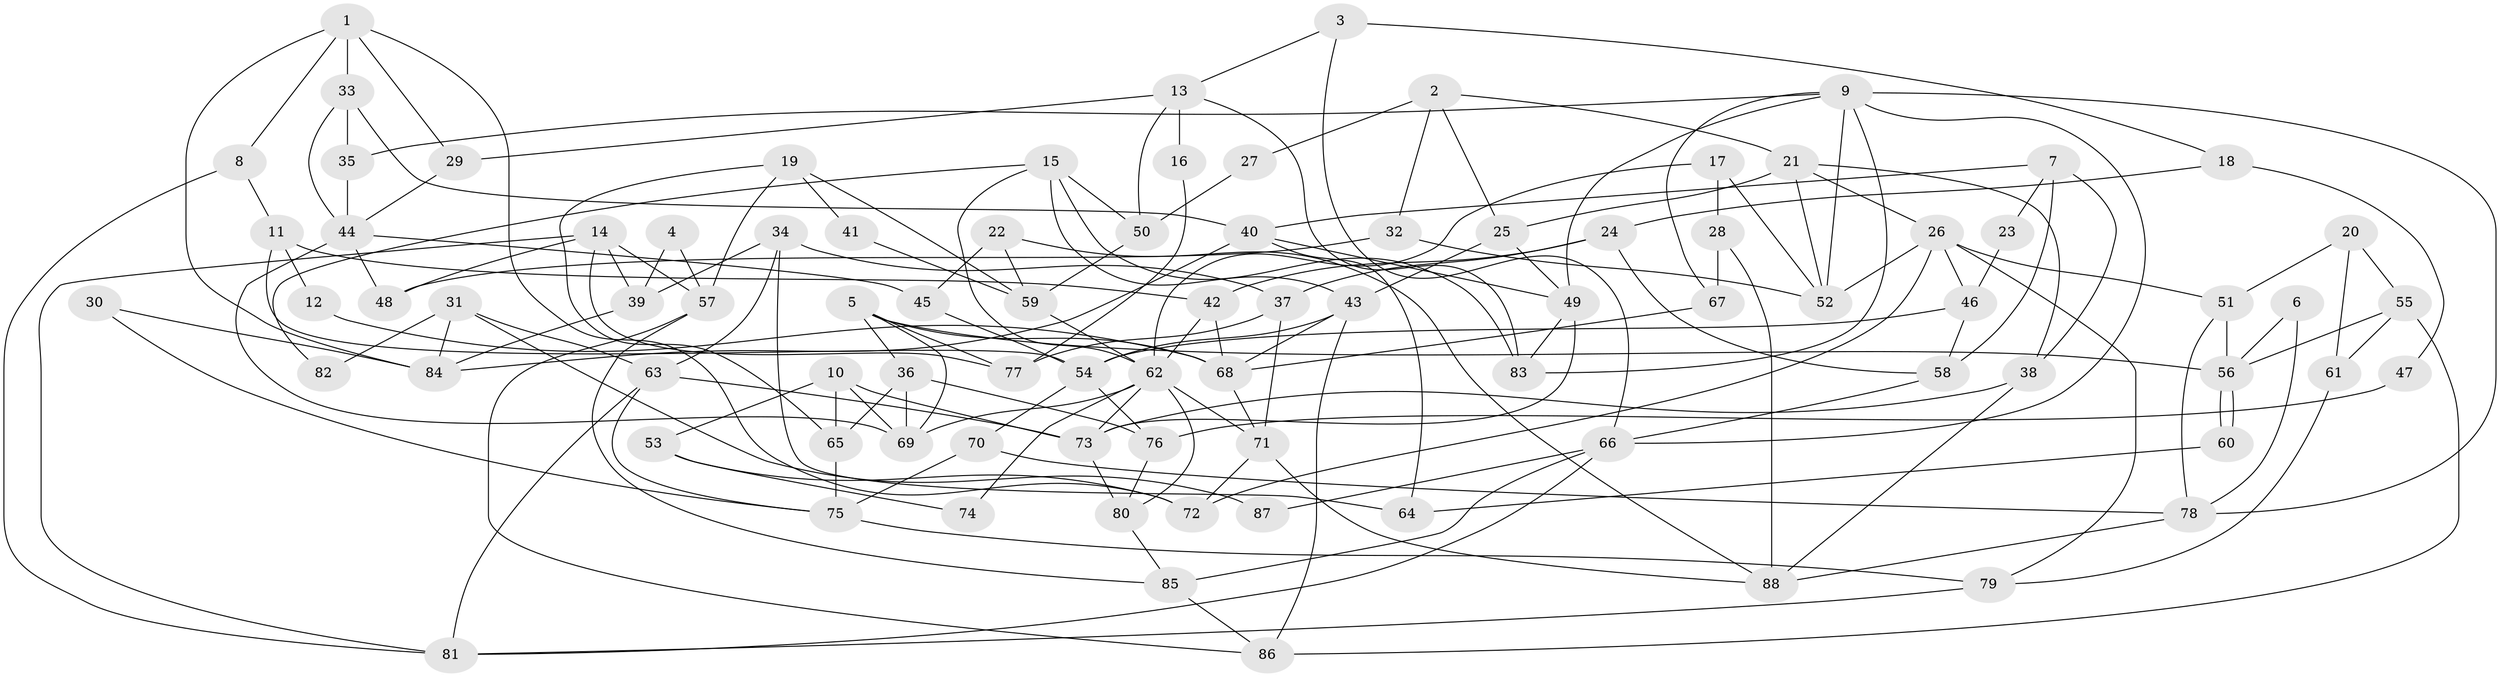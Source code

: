 // coarse degree distribution, {5: 0.20454545454545456, 3: 0.22727272727272727, 6: 0.11363636363636363, 4: 0.20454545454545456, 7: 0.09090909090909091, 9: 0.06818181818181818, 12: 0.022727272727272728, 8: 0.045454545454545456, 10: 0.022727272727272728}
// Generated by graph-tools (version 1.1) at 2025/37/03/04/25 23:37:01]
// undirected, 88 vertices, 176 edges
graph export_dot {
  node [color=gray90,style=filled];
  1;
  2;
  3;
  4;
  5;
  6;
  7;
  8;
  9;
  10;
  11;
  12;
  13;
  14;
  15;
  16;
  17;
  18;
  19;
  20;
  21;
  22;
  23;
  24;
  25;
  26;
  27;
  28;
  29;
  30;
  31;
  32;
  33;
  34;
  35;
  36;
  37;
  38;
  39;
  40;
  41;
  42;
  43;
  44;
  45;
  46;
  47;
  48;
  49;
  50;
  51;
  52;
  53;
  54;
  55;
  56;
  57;
  58;
  59;
  60;
  61;
  62;
  63;
  64;
  65;
  66;
  67;
  68;
  69;
  70;
  71;
  72;
  73;
  74;
  75;
  76;
  77;
  78;
  79;
  80;
  81;
  82;
  83;
  84;
  85;
  86;
  87;
  88;
  1 -- 33;
  1 -- 29;
  1 -- 8;
  1 -- 72;
  1 -- 84;
  2 -- 25;
  2 -- 21;
  2 -- 27;
  2 -- 32;
  3 -- 13;
  3 -- 66;
  3 -- 18;
  4 -- 39;
  4 -- 57;
  5 -- 69;
  5 -- 36;
  5 -- 56;
  5 -- 68;
  5 -- 77;
  6 -- 56;
  6 -- 78;
  7 -- 38;
  7 -- 40;
  7 -- 23;
  7 -- 58;
  8 -- 81;
  8 -- 11;
  9 -- 49;
  9 -- 78;
  9 -- 35;
  9 -- 52;
  9 -- 66;
  9 -- 67;
  9 -- 83;
  10 -- 73;
  10 -- 69;
  10 -- 53;
  10 -- 65;
  11 -- 54;
  11 -- 12;
  11 -- 42;
  12 -- 68;
  13 -- 83;
  13 -- 50;
  13 -- 16;
  13 -- 29;
  14 -- 77;
  14 -- 48;
  14 -- 39;
  14 -- 57;
  14 -- 81;
  15 -- 43;
  15 -- 62;
  15 -- 50;
  15 -- 82;
  15 -- 83;
  16 -- 77;
  17 -- 52;
  17 -- 62;
  17 -- 28;
  18 -- 24;
  18 -- 47;
  19 -- 59;
  19 -- 65;
  19 -- 41;
  19 -- 57;
  20 -- 55;
  20 -- 61;
  20 -- 51;
  21 -- 52;
  21 -- 26;
  21 -- 25;
  21 -- 38;
  22 -- 45;
  22 -- 88;
  22 -- 59;
  23 -- 46;
  24 -- 42;
  24 -- 58;
  24 -- 37;
  25 -- 43;
  25 -- 49;
  26 -- 51;
  26 -- 72;
  26 -- 46;
  26 -- 52;
  26 -- 79;
  27 -- 50;
  28 -- 88;
  28 -- 67;
  29 -- 44;
  30 -- 75;
  30 -- 84;
  31 -- 63;
  31 -- 84;
  31 -- 82;
  31 -- 87;
  32 -- 52;
  32 -- 48;
  33 -- 40;
  33 -- 35;
  33 -- 44;
  34 -- 37;
  34 -- 63;
  34 -- 39;
  34 -- 64;
  35 -- 44;
  36 -- 76;
  36 -- 65;
  36 -- 69;
  37 -- 71;
  37 -- 77;
  38 -- 73;
  38 -- 88;
  39 -- 84;
  40 -- 49;
  40 -- 84;
  40 -- 64;
  41 -- 59;
  42 -- 68;
  42 -- 62;
  43 -- 68;
  43 -- 86;
  43 -- 54;
  44 -- 69;
  44 -- 45;
  44 -- 48;
  45 -- 54;
  46 -- 58;
  46 -- 54;
  47 -- 76;
  49 -- 83;
  49 -- 73;
  50 -- 59;
  51 -- 56;
  51 -- 78;
  53 -- 72;
  53 -- 74;
  54 -- 70;
  54 -- 76;
  55 -- 86;
  55 -- 56;
  55 -- 61;
  56 -- 60;
  56 -- 60;
  57 -- 85;
  57 -- 86;
  58 -- 66;
  59 -- 62;
  60 -- 64;
  61 -- 79;
  62 -- 71;
  62 -- 69;
  62 -- 73;
  62 -- 74;
  62 -- 80;
  63 -- 81;
  63 -- 73;
  63 -- 75;
  65 -- 75;
  66 -- 85;
  66 -- 81;
  66 -- 87;
  67 -- 68;
  68 -- 71;
  70 -- 75;
  70 -- 78;
  71 -- 88;
  71 -- 72;
  73 -- 80;
  75 -- 79;
  76 -- 80;
  78 -- 88;
  79 -- 81;
  80 -- 85;
  85 -- 86;
}
